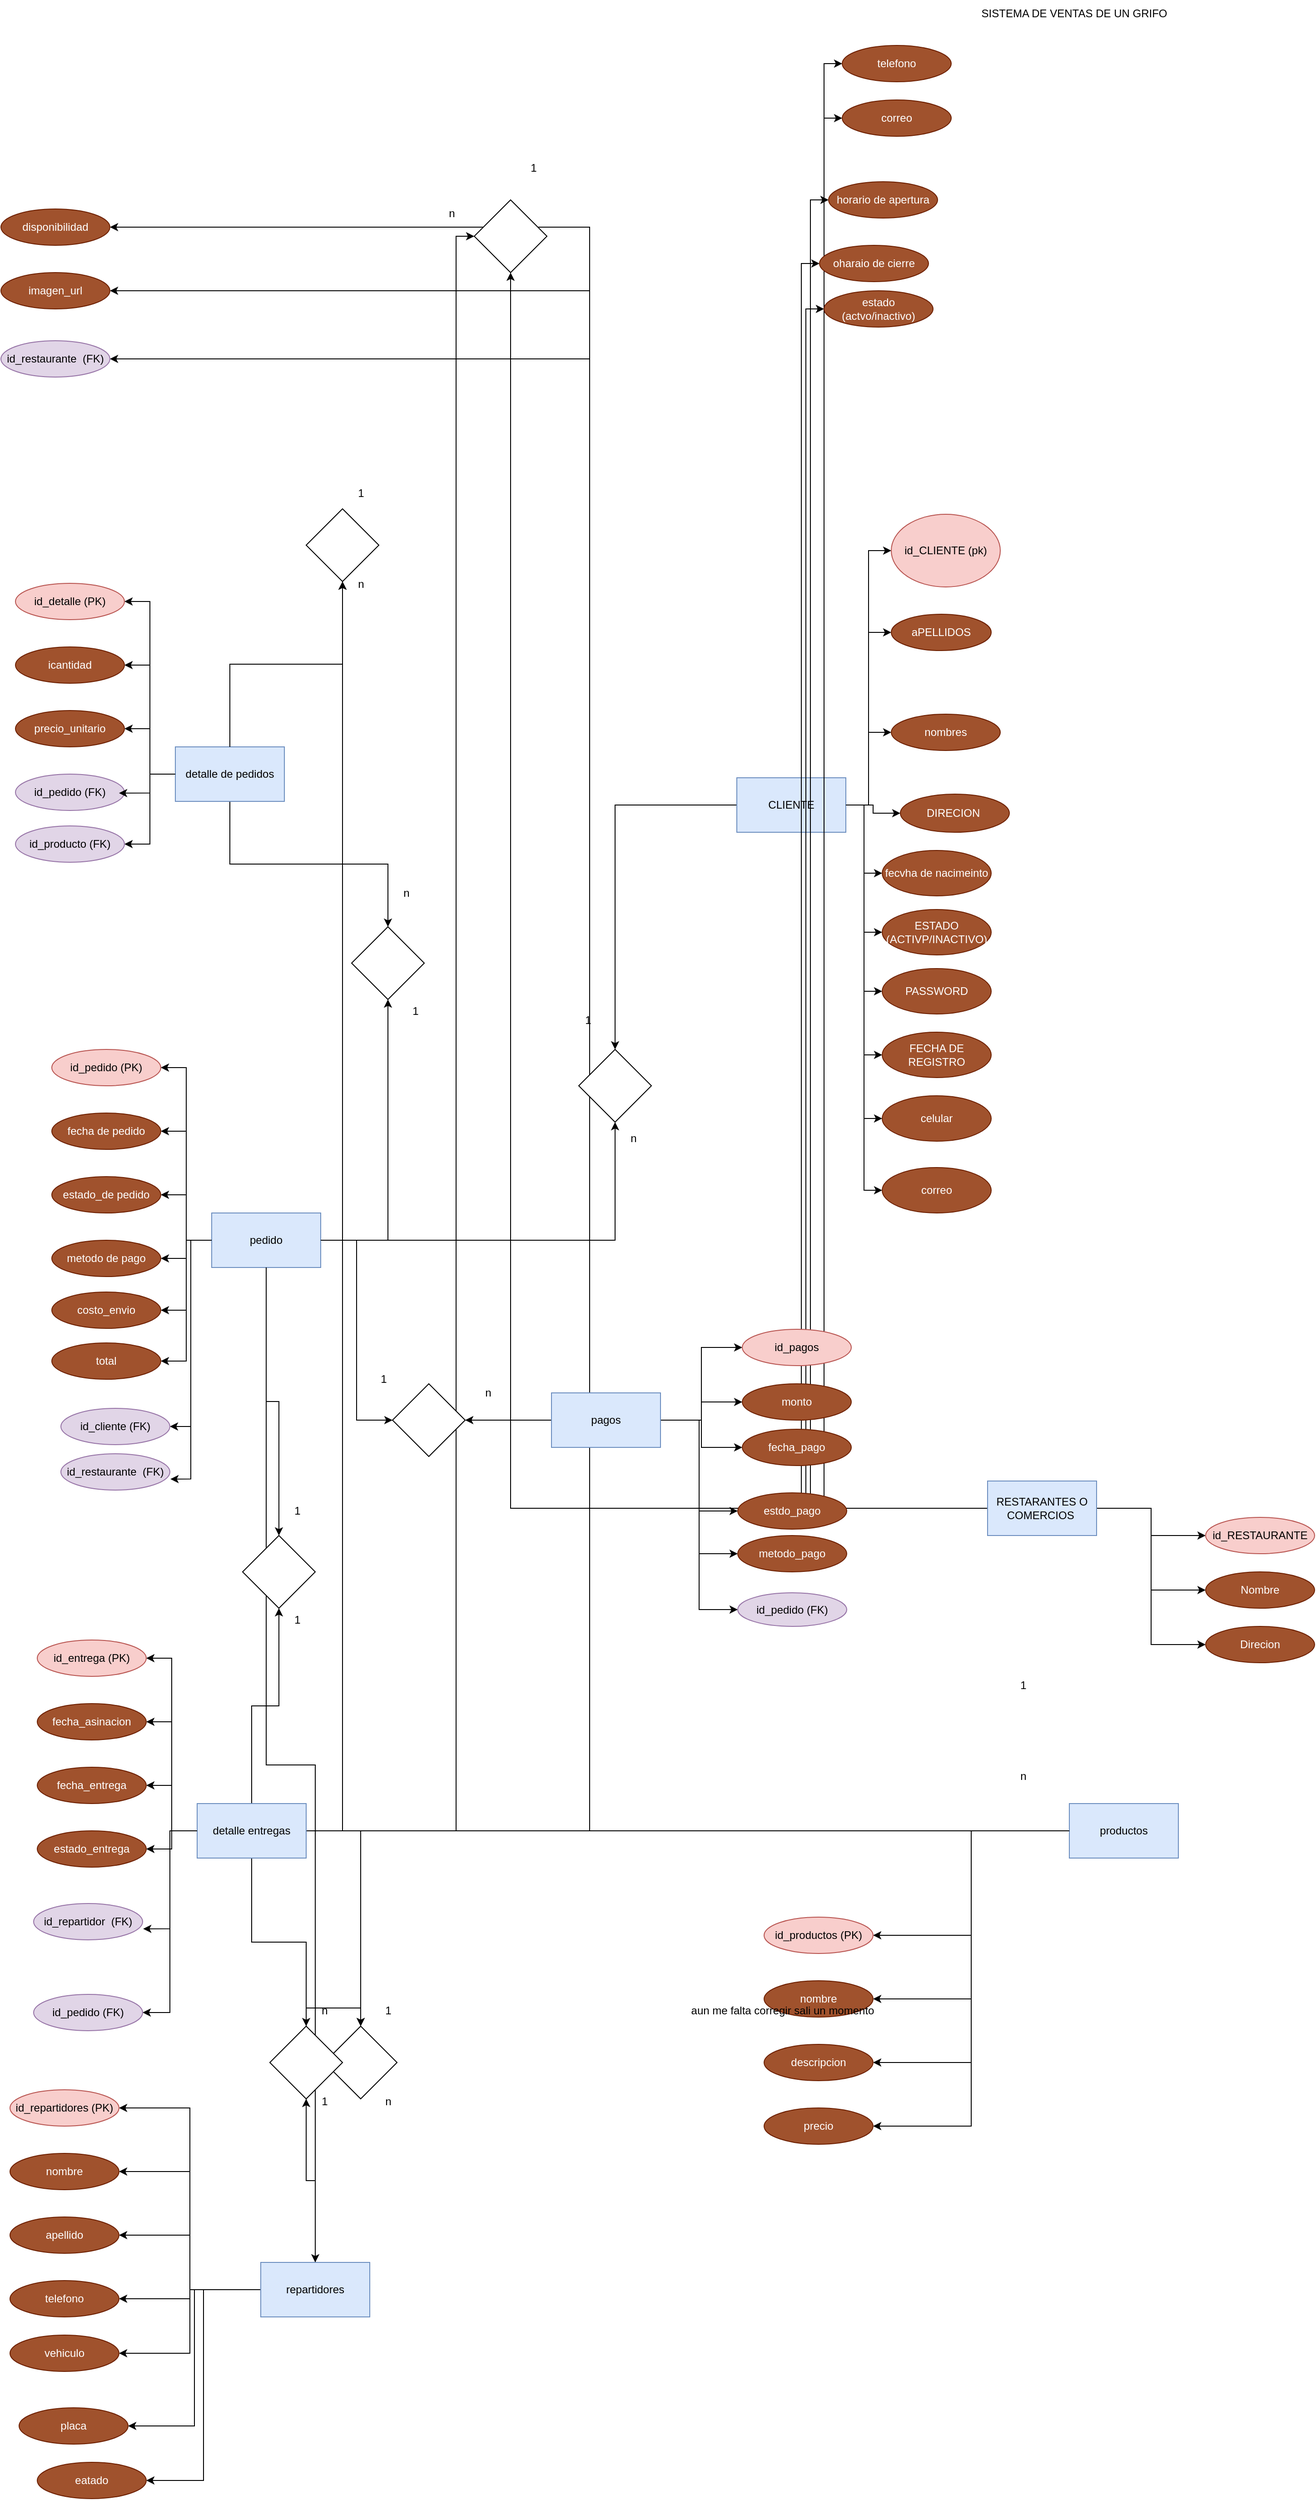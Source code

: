<mxfile version="24.7.13">
  <diagram name="Página-1" id="AhMKO3Rs-nyZL3TCxrPS">
    <mxGraphModel dx="3679" dy="2735" grid="1" gridSize="10" guides="1" tooltips="1" connect="1" arrows="1" fold="1" page="1" pageScale="1" pageWidth="827" pageHeight="1169" math="0" shadow="0">
      <root>
        <mxCell id="0" />
        <mxCell id="1" parent="0" />
        <mxCell id="E5guHQnxpf9Bkp1orqkg-1" style="edgeStyle=orthogonalEdgeStyle;rounded=0;orthogonalLoop=1;jettySize=auto;html=1;entryX=0;entryY=0.5;entryDx=0;entryDy=0;" parent="1" source="E5guHQnxpf9Bkp1orqkg-11" target="E5guHQnxpf9Bkp1orqkg-16" edge="1">
          <mxGeometry relative="1" as="geometry" />
        </mxCell>
        <mxCell id="E5guHQnxpf9Bkp1orqkg-2" style="edgeStyle=orthogonalEdgeStyle;rounded=0;orthogonalLoop=1;jettySize=auto;html=1;entryX=0;entryY=0.5;entryDx=0;entryDy=0;" parent="1" source="E5guHQnxpf9Bkp1orqkg-11" target="E5guHQnxpf9Bkp1orqkg-17" edge="1">
          <mxGeometry relative="1" as="geometry" />
        </mxCell>
        <mxCell id="E5guHQnxpf9Bkp1orqkg-3" style="edgeStyle=orthogonalEdgeStyle;rounded=0;orthogonalLoop=1;jettySize=auto;html=1;entryX=0;entryY=0.5;entryDx=0;entryDy=0;" parent="1" source="E5guHQnxpf9Bkp1orqkg-11" target="E5guHQnxpf9Bkp1orqkg-15" edge="1">
          <mxGeometry relative="1" as="geometry" />
        </mxCell>
        <mxCell id="E5guHQnxpf9Bkp1orqkg-4" style="edgeStyle=orthogonalEdgeStyle;rounded=0;orthogonalLoop=1;jettySize=auto;html=1;entryX=0;entryY=0.5;entryDx=0;entryDy=0;" parent="1" source="E5guHQnxpf9Bkp1orqkg-11" target="E5guHQnxpf9Bkp1orqkg-13" edge="1">
          <mxGeometry relative="1" as="geometry" />
        </mxCell>
        <mxCell id="E5guHQnxpf9Bkp1orqkg-5" style="edgeStyle=orthogonalEdgeStyle;rounded=0;orthogonalLoop=1;jettySize=auto;html=1;entryX=0;entryY=0.5;entryDx=0;entryDy=0;" parent="1" source="E5guHQnxpf9Bkp1orqkg-11" target="E5guHQnxpf9Bkp1orqkg-18" edge="1">
          <mxGeometry relative="1" as="geometry" />
        </mxCell>
        <mxCell id="E5guHQnxpf9Bkp1orqkg-6" style="edgeStyle=orthogonalEdgeStyle;rounded=0;orthogonalLoop=1;jettySize=auto;html=1;entryX=0;entryY=0.5;entryDx=0;entryDy=0;" parent="1" source="E5guHQnxpf9Bkp1orqkg-11" target="E5guHQnxpf9Bkp1orqkg-20" edge="1">
          <mxGeometry relative="1" as="geometry" />
        </mxCell>
        <mxCell id="E5guHQnxpf9Bkp1orqkg-7" style="edgeStyle=orthogonalEdgeStyle;rounded=0;orthogonalLoop=1;jettySize=auto;html=1;entryX=0;entryY=0.5;entryDx=0;entryDy=0;" parent="1" source="E5guHQnxpf9Bkp1orqkg-11" target="E5guHQnxpf9Bkp1orqkg-19" edge="1">
          <mxGeometry relative="1" as="geometry" />
        </mxCell>
        <mxCell id="E5guHQnxpf9Bkp1orqkg-8" style="edgeStyle=orthogonalEdgeStyle;rounded=0;orthogonalLoop=1;jettySize=auto;html=1;entryX=0;entryY=0.5;entryDx=0;entryDy=0;" parent="1" source="E5guHQnxpf9Bkp1orqkg-11" target="E5guHQnxpf9Bkp1orqkg-21" edge="1">
          <mxGeometry relative="1" as="geometry" />
        </mxCell>
        <mxCell id="E5guHQnxpf9Bkp1orqkg-9" style="edgeStyle=orthogonalEdgeStyle;rounded=0;orthogonalLoop=1;jettySize=auto;html=1;entryX=0;entryY=0.5;entryDx=0;entryDy=0;" parent="1" source="E5guHQnxpf9Bkp1orqkg-11" target="E5guHQnxpf9Bkp1orqkg-12" edge="1">
          <mxGeometry relative="1" as="geometry" />
        </mxCell>
        <mxCell id="LzaTwzIRmnWLG_7O5klw-88" style="edgeStyle=orthogonalEdgeStyle;rounded=0;orthogonalLoop=1;jettySize=auto;html=1;" edge="1" parent="1" source="E5guHQnxpf9Bkp1orqkg-11" target="LzaTwzIRmnWLG_7O5klw-89">
          <mxGeometry relative="1" as="geometry">
            <mxPoint x="-210" y="650" as="targetPoint" />
          </mxGeometry>
        </mxCell>
        <mxCell id="E5guHQnxpf9Bkp1orqkg-11" value="&lt;div&gt;CLIENTE&lt;/div&gt;" style="rounded=0;whiteSpace=wrap;html=1;fillColor=#dae8fc;strokeColor=#6c8ebf;" parent="1" vertex="1">
          <mxGeometry x="114" y="366" width="120" height="60" as="geometry" />
        </mxCell>
        <mxCell id="E5guHQnxpf9Bkp1orqkg-12" value="id_CLIENTE (pk)" style="ellipse;whiteSpace=wrap;html=1;fillColor=#f8cecc;strokeColor=#b85450;" parent="1" vertex="1">
          <mxGeometry x="284" y="76" width="120" height="80" as="geometry" />
        </mxCell>
        <mxCell id="E5guHQnxpf9Bkp1orqkg-13" value="fecvha de nacimeinto" style="ellipse;whiteSpace=wrap;html=1;fillColor=#a0522d;strokeColor=#6D1F00;fontColor=#ffffff;" parent="1" vertex="1">
          <mxGeometry x="274" y="446" width="120" height="50" as="geometry" />
        </mxCell>
        <mxCell id="E5guHQnxpf9Bkp1orqkg-14" value="celular" style="ellipse;whiteSpace=wrap;html=1;fillColor=#a0522d;strokeColor=#6D1F00;fontColor=#ffffff;" parent="1" vertex="1">
          <mxGeometry x="274" y="716" width="120" height="50" as="geometry" />
        </mxCell>
        <mxCell id="E5guHQnxpf9Bkp1orqkg-15" value="DIRECION&amp;nbsp;" style="ellipse;whiteSpace=wrap;html=1;fillColor=#a0522d;strokeColor=#6D1F00;fontColor=#ffffff;" parent="1" vertex="1">
          <mxGeometry x="294" y="384" width="120" height="42" as="geometry" />
        </mxCell>
        <mxCell id="E5guHQnxpf9Bkp1orqkg-16" value="aPELLIDOS" style="ellipse;whiteSpace=wrap;html=1;fillColor=#a0522d;strokeColor=#6D1F00;fontColor=#ffffff;" parent="1" vertex="1">
          <mxGeometry x="284" y="186" width="110" height="40" as="geometry" />
        </mxCell>
        <mxCell id="E5guHQnxpf9Bkp1orqkg-17" value="nombres" style="ellipse;whiteSpace=wrap;html=1;fillColor=#a0522d;strokeColor=#6D1F00;fontColor=#ffffff;" parent="1" vertex="1">
          <mxGeometry x="284" y="296" width="120" height="40" as="geometry" />
        </mxCell>
        <mxCell id="E5guHQnxpf9Bkp1orqkg-18" value="ESTADO (ACTIVP/INACTIVO)" style="ellipse;whiteSpace=wrap;html=1;fillColor=#a0522d;strokeColor=#6D1F00;fontColor=#ffffff;" parent="1" vertex="1">
          <mxGeometry x="274" y="511" width="120" height="50" as="geometry" />
        </mxCell>
        <mxCell id="E5guHQnxpf9Bkp1orqkg-19" value="FECHA DE REGISTRO" style="ellipse;whiteSpace=wrap;html=1;fillColor=#a0522d;strokeColor=#6D1F00;fontColor=#ffffff;" parent="1" vertex="1">
          <mxGeometry x="274" y="646" width="120" height="50" as="geometry" />
        </mxCell>
        <mxCell id="E5guHQnxpf9Bkp1orqkg-20" value="PASSWORD" style="ellipse;whiteSpace=wrap;html=1;fillColor=#a0522d;strokeColor=#6D1F00;fontColor=#ffffff;" parent="1" vertex="1">
          <mxGeometry x="274" y="576" width="120" height="50" as="geometry" />
        </mxCell>
        <mxCell id="E5guHQnxpf9Bkp1orqkg-21" value="correo" style="ellipse;whiteSpace=wrap;html=1;fillColor=#a0522d;strokeColor=#6D1F00;fontColor=#ffffff;" parent="1" vertex="1">
          <mxGeometry x="274" y="795" width="120" height="50" as="geometry" />
        </mxCell>
        <mxCell id="E5guHQnxpf9Bkp1orqkg-22" style="edgeStyle=orthogonalEdgeStyle;rounded=0;orthogonalLoop=1;jettySize=auto;html=1;entryX=0;entryY=0.5;entryDx=0;entryDy=0;" parent="1" source="E5guHQnxpf9Bkp1orqkg-11" target="E5guHQnxpf9Bkp1orqkg-14" edge="1">
          <mxGeometry relative="1" as="geometry" />
        </mxCell>
        <mxCell id="E5guHQnxpf9Bkp1orqkg-25" value="SISTEMA DE VENTAS DE UN GRIFO" style="text;html=1;align=center;verticalAlign=middle;resizable=0;points=[];autosize=1;strokeColor=none;fillColor=none;" parent="1" vertex="1">
          <mxGeometry x="370" y="-490" width="230" height="30" as="geometry" />
        </mxCell>
        <mxCell id="E5guHQnxpf9Bkp1orqkg-32" style="edgeStyle=orthogonalEdgeStyle;rounded=0;orthogonalLoop=1;jettySize=auto;html=1;entryX=0;entryY=0.5;entryDx=0;entryDy=0;" parent="1" source="E5guHQnxpf9Bkp1orqkg-26" target="E5guHQnxpf9Bkp1orqkg-28" edge="1">
          <mxGeometry relative="1" as="geometry" />
        </mxCell>
        <mxCell id="E5guHQnxpf9Bkp1orqkg-33" style="edgeStyle=orthogonalEdgeStyle;rounded=0;orthogonalLoop=1;jettySize=auto;html=1;entryX=0;entryY=0.5;entryDx=0;entryDy=0;" parent="1" source="E5guHQnxpf9Bkp1orqkg-26" target="E5guHQnxpf9Bkp1orqkg-29" edge="1">
          <mxGeometry relative="1" as="geometry" />
        </mxCell>
        <mxCell id="E5guHQnxpf9Bkp1orqkg-34" style="edgeStyle=orthogonalEdgeStyle;rounded=0;orthogonalLoop=1;jettySize=auto;html=1;entryX=0;entryY=0.5;entryDx=0;entryDy=0;" parent="1" source="E5guHQnxpf9Bkp1orqkg-26" target="E5guHQnxpf9Bkp1orqkg-27" edge="1">
          <mxGeometry relative="1" as="geometry" />
        </mxCell>
        <mxCell id="LzaTwzIRmnWLG_7O5klw-7" style="edgeStyle=orthogonalEdgeStyle;rounded=0;orthogonalLoop=1;jettySize=auto;html=1;entryX=0;entryY=0.5;entryDx=0;entryDy=0;" edge="1" parent="1" source="E5guHQnxpf9Bkp1orqkg-26" target="LzaTwzIRmnWLG_7O5klw-4">
          <mxGeometry relative="1" as="geometry" />
        </mxCell>
        <mxCell id="LzaTwzIRmnWLG_7O5klw-8" style="edgeStyle=orthogonalEdgeStyle;rounded=0;orthogonalLoop=1;jettySize=auto;html=1;entryX=0;entryY=0.5;entryDx=0;entryDy=0;" edge="1" parent="1" source="E5guHQnxpf9Bkp1orqkg-26" target="LzaTwzIRmnWLG_7O5klw-5">
          <mxGeometry relative="1" as="geometry" />
        </mxCell>
        <mxCell id="LzaTwzIRmnWLG_7O5klw-9" style="edgeStyle=orthogonalEdgeStyle;rounded=0;orthogonalLoop=1;jettySize=auto;html=1;entryX=0;entryY=0.5;entryDx=0;entryDy=0;" edge="1" parent="1" source="E5guHQnxpf9Bkp1orqkg-26" target="LzaTwzIRmnWLG_7O5klw-3">
          <mxGeometry relative="1" as="geometry" />
        </mxCell>
        <mxCell id="LzaTwzIRmnWLG_7O5klw-10" style="edgeStyle=orthogonalEdgeStyle;rounded=0;orthogonalLoop=1;jettySize=auto;html=1;entryX=0;entryY=0.5;entryDx=0;entryDy=0;" edge="1" parent="1" source="E5guHQnxpf9Bkp1orqkg-26" target="LzaTwzIRmnWLG_7O5klw-2">
          <mxGeometry relative="1" as="geometry" />
        </mxCell>
        <mxCell id="LzaTwzIRmnWLG_7O5klw-11" style="edgeStyle=orthogonalEdgeStyle;rounded=0;orthogonalLoop=1;jettySize=auto;html=1;entryX=0;entryY=0.5;entryDx=0;entryDy=0;" edge="1" parent="1" source="E5guHQnxpf9Bkp1orqkg-26" target="LzaTwzIRmnWLG_7O5klw-1">
          <mxGeometry relative="1" as="geometry" />
        </mxCell>
        <mxCell id="LzaTwzIRmnWLG_7O5klw-93" style="edgeStyle=orthogonalEdgeStyle;rounded=0;orthogonalLoop=1;jettySize=auto;html=1;" edge="1" parent="1" source="E5guHQnxpf9Bkp1orqkg-26" target="LzaTwzIRmnWLG_7O5klw-94">
          <mxGeometry relative="1" as="geometry">
            <mxPoint x="-910" y="-770" as="targetPoint" />
          </mxGeometry>
        </mxCell>
        <mxCell id="E5guHQnxpf9Bkp1orqkg-26" value="RESTARANTES O COMERCIOS&amp;nbsp;" style="rounded=0;whiteSpace=wrap;html=1;fillColor=#dae8fc;strokeColor=#6c8ebf;" parent="1" vertex="1">
          <mxGeometry x="390" y="1140" width="120" height="60" as="geometry" />
        </mxCell>
        <mxCell id="E5guHQnxpf9Bkp1orqkg-27" value="Direcion" style="ellipse;whiteSpace=wrap;html=1;fillColor=#a0522d;strokeColor=#6D1F00;fontColor=#ffffff;" parent="1" vertex="1">
          <mxGeometry x="630" y="1300" width="120" height="40" as="geometry" />
        </mxCell>
        <mxCell id="E5guHQnxpf9Bkp1orqkg-28" value="id_RESTAURANTE" style="ellipse;whiteSpace=wrap;html=1;fillColor=#f8cecc;strokeColor=#b85450;" parent="1" vertex="1">
          <mxGeometry x="630" y="1180" width="120" height="40" as="geometry" />
        </mxCell>
        <mxCell id="E5guHQnxpf9Bkp1orqkg-29" value="Nombre" style="ellipse;whiteSpace=wrap;html=1;fillColor=#a0522d;strokeColor=#6D1F00;fontColor=#ffffff;" parent="1" vertex="1">
          <mxGeometry x="630" y="1240" width="120" height="40" as="geometry" />
        </mxCell>
        <mxCell id="E5guHQnxpf9Bkp1orqkg-41" style="edgeStyle=orthogonalEdgeStyle;rounded=0;orthogonalLoop=1;jettySize=auto;html=1;entryX=1;entryY=0.5;entryDx=0;entryDy=0;" parent="1" source="E5guHQnxpf9Bkp1orqkg-35" target="E5guHQnxpf9Bkp1orqkg-37" edge="1">
          <mxGeometry relative="1" as="geometry" />
        </mxCell>
        <mxCell id="E5guHQnxpf9Bkp1orqkg-42" style="edgeStyle=orthogonalEdgeStyle;rounded=0;orthogonalLoop=1;jettySize=auto;html=1;entryX=1;entryY=0.5;entryDx=0;entryDy=0;" parent="1" source="E5guHQnxpf9Bkp1orqkg-35" target="E5guHQnxpf9Bkp1orqkg-40" edge="1">
          <mxGeometry relative="1" as="geometry" />
        </mxCell>
        <mxCell id="E5guHQnxpf9Bkp1orqkg-43" style="edgeStyle=orthogonalEdgeStyle;rounded=0;orthogonalLoop=1;jettySize=auto;html=1;entryX=1;entryY=0.5;entryDx=0;entryDy=0;" parent="1" source="E5guHQnxpf9Bkp1orqkg-35" target="E5guHQnxpf9Bkp1orqkg-39" edge="1">
          <mxGeometry relative="1" as="geometry" />
        </mxCell>
        <mxCell id="E5guHQnxpf9Bkp1orqkg-44" style="edgeStyle=orthogonalEdgeStyle;rounded=0;orthogonalLoop=1;jettySize=auto;html=1;entryX=1;entryY=0.5;entryDx=0;entryDy=0;" parent="1" source="E5guHQnxpf9Bkp1orqkg-35" target="E5guHQnxpf9Bkp1orqkg-38" edge="1">
          <mxGeometry relative="1" as="geometry" />
        </mxCell>
        <mxCell id="LzaTwzIRmnWLG_7O5klw-16" style="edgeStyle=orthogonalEdgeStyle;rounded=0;orthogonalLoop=1;jettySize=auto;html=1;entryX=1;entryY=0.5;entryDx=0;entryDy=0;" edge="1" parent="1" source="E5guHQnxpf9Bkp1orqkg-35" target="LzaTwzIRmnWLG_7O5klw-13">
          <mxGeometry relative="1" as="geometry" />
        </mxCell>
        <mxCell id="LzaTwzIRmnWLG_7O5klw-17" style="edgeStyle=orthogonalEdgeStyle;rounded=0;orthogonalLoop=1;jettySize=auto;html=1;entryX=1;entryY=0.5;entryDx=0;entryDy=0;" edge="1" parent="1" source="E5guHQnxpf9Bkp1orqkg-35" target="LzaTwzIRmnWLG_7O5klw-14">
          <mxGeometry relative="1" as="geometry" />
        </mxCell>
        <mxCell id="LzaTwzIRmnWLG_7O5klw-18" style="edgeStyle=orthogonalEdgeStyle;rounded=0;orthogonalLoop=1;jettySize=auto;html=1;entryX=1;entryY=0.5;entryDx=0;entryDy=0;" edge="1" parent="1" source="E5guHQnxpf9Bkp1orqkg-35" target="LzaTwzIRmnWLG_7O5klw-12">
          <mxGeometry relative="1" as="geometry" />
        </mxCell>
        <mxCell id="LzaTwzIRmnWLG_7O5klw-95" style="edgeStyle=orthogonalEdgeStyle;rounded=0;orthogonalLoop=1;jettySize=auto;html=1;entryX=0;entryY=0.5;entryDx=0;entryDy=0;" edge="1" parent="1" source="E5guHQnxpf9Bkp1orqkg-35" target="LzaTwzIRmnWLG_7O5klw-94">
          <mxGeometry relative="1" as="geometry" />
        </mxCell>
        <mxCell id="E5guHQnxpf9Bkp1orqkg-35" value="productos" style="rounded=0;whiteSpace=wrap;html=1;fillColor=#dae8fc;strokeColor=#6c8ebf;" parent="1" vertex="1">
          <mxGeometry x="480" y="1495" width="120" height="60" as="geometry" />
        </mxCell>
        <mxCell id="E5guHQnxpf9Bkp1orqkg-37" value="id_productos (PK)" style="ellipse;whiteSpace=wrap;html=1;fillColor=#f8cecc;strokeColor=#b85450;" parent="1" vertex="1">
          <mxGeometry x="144" y="1620" width="120" height="40" as="geometry" />
        </mxCell>
        <mxCell id="E5guHQnxpf9Bkp1orqkg-38" value="precio" style="ellipse;whiteSpace=wrap;html=1;fillColor=#a0522d;strokeColor=#6D1F00;fontColor=#ffffff;" parent="1" vertex="1">
          <mxGeometry x="144" y="1830" width="120" height="40" as="geometry" />
        </mxCell>
        <mxCell id="E5guHQnxpf9Bkp1orqkg-39" value="descripcion" style="ellipse;whiteSpace=wrap;html=1;fillColor=#a0522d;strokeColor=#6D1F00;fontColor=#ffffff;" parent="1" vertex="1">
          <mxGeometry x="144" y="1760" width="120" height="40" as="geometry" />
        </mxCell>
        <mxCell id="E5guHQnxpf9Bkp1orqkg-40" value="nombre" style="ellipse;whiteSpace=wrap;html=1;fillColor=#a0522d;strokeColor=#6D1F00;fontColor=#ffffff;" parent="1" vertex="1">
          <mxGeometry x="144" y="1690" width="120" height="40" as="geometry" />
        </mxCell>
        <mxCell id="E5guHQnxpf9Bkp1orqkg-46" style="edgeStyle=orthogonalEdgeStyle;rounded=0;orthogonalLoop=1;jettySize=auto;html=1;entryX=1;entryY=0.5;entryDx=0;entryDy=0;" parent="1" source="E5guHQnxpf9Bkp1orqkg-50" target="E5guHQnxpf9Bkp1orqkg-51" edge="1">
          <mxGeometry relative="1" as="geometry" />
        </mxCell>
        <mxCell id="E5guHQnxpf9Bkp1orqkg-47" style="edgeStyle=orthogonalEdgeStyle;rounded=0;orthogonalLoop=1;jettySize=auto;html=1;entryX=1;entryY=0.5;entryDx=0;entryDy=0;" parent="1" source="E5guHQnxpf9Bkp1orqkg-50" target="E5guHQnxpf9Bkp1orqkg-54" edge="1">
          <mxGeometry relative="1" as="geometry" />
        </mxCell>
        <mxCell id="E5guHQnxpf9Bkp1orqkg-48" style="edgeStyle=orthogonalEdgeStyle;rounded=0;orthogonalLoop=1;jettySize=auto;html=1;entryX=1;entryY=0.5;entryDx=0;entryDy=0;" parent="1" source="E5guHQnxpf9Bkp1orqkg-50" target="E5guHQnxpf9Bkp1orqkg-53" edge="1">
          <mxGeometry relative="1" as="geometry" />
        </mxCell>
        <mxCell id="E5guHQnxpf9Bkp1orqkg-56" style="edgeStyle=orthogonalEdgeStyle;rounded=0;orthogonalLoop=1;jettySize=auto;html=1;entryX=1;entryY=0.5;entryDx=0;entryDy=0;" parent="1" source="E5guHQnxpf9Bkp1orqkg-50" target="E5guHQnxpf9Bkp1orqkg-55" edge="1">
          <mxGeometry relative="1" as="geometry" />
        </mxCell>
        <mxCell id="LzaTwzIRmnWLG_7O5klw-100" style="edgeStyle=orthogonalEdgeStyle;rounded=0;orthogonalLoop=1;jettySize=auto;html=1;entryX=0.5;entryY=0;entryDx=0;entryDy=0;exitX=0.5;exitY=1;exitDx=0;exitDy=0;" edge="1" parent="1" source="E5guHQnxpf9Bkp1orqkg-50" target="LzaTwzIRmnWLG_7O5klw-99">
          <mxGeometry relative="1" as="geometry" />
        </mxCell>
        <mxCell id="E5guHQnxpf9Bkp1orqkg-50" value="detalle de pedidos" style="rounded=0;whiteSpace=wrap;html=1;fillColor=#dae8fc;strokeColor=#6c8ebf;" parent="1" vertex="1">
          <mxGeometry x="-504" y="332" width="120" height="60" as="geometry" />
        </mxCell>
        <mxCell id="E5guHQnxpf9Bkp1orqkg-51" value="id_detalle (PK)" style="ellipse;whiteSpace=wrap;html=1;fillColor=#f8cecc;strokeColor=#b85450;" parent="1" vertex="1">
          <mxGeometry x="-680" y="152" width="120" height="40" as="geometry" />
        </mxCell>
        <mxCell id="E5guHQnxpf9Bkp1orqkg-53" value="precio_unitario" style="ellipse;whiteSpace=wrap;html=1;fillColor=#a0522d;strokeColor=#6D1F00;fontColor=#ffffff;" parent="1" vertex="1">
          <mxGeometry x="-680" y="292" width="120" height="40" as="geometry" />
        </mxCell>
        <mxCell id="E5guHQnxpf9Bkp1orqkg-54" value="icantidad" style="ellipse;whiteSpace=wrap;html=1;fillColor=#a0522d;strokeColor=#6D1F00;fontColor=#ffffff;" parent="1" vertex="1">
          <mxGeometry x="-680" y="222" width="120" height="40" as="geometry" />
        </mxCell>
        <mxCell id="E5guHQnxpf9Bkp1orqkg-55" value="id_producto (FK)" style="ellipse;whiteSpace=wrap;html=1;fillColor=#e1d5e7;strokeColor=#9673a6;" parent="1" vertex="1">
          <mxGeometry x="-680" y="419" width="120" height="40" as="geometry" />
        </mxCell>
        <mxCell id="E5guHQnxpf9Bkp1orqkg-57" style="edgeStyle=orthogonalEdgeStyle;rounded=0;orthogonalLoop=1;jettySize=auto;html=1;entryX=1;entryY=0.5;entryDx=0;entryDy=0;" parent="1" source="E5guHQnxpf9Bkp1orqkg-62" target="E5guHQnxpf9Bkp1orqkg-63" edge="1">
          <mxGeometry relative="1" as="geometry" />
        </mxCell>
        <mxCell id="E5guHQnxpf9Bkp1orqkg-58" style="edgeStyle=orthogonalEdgeStyle;rounded=0;orthogonalLoop=1;jettySize=auto;html=1;entryX=1;entryY=0.5;entryDx=0;entryDy=0;" parent="1" source="E5guHQnxpf9Bkp1orqkg-62" target="E5guHQnxpf9Bkp1orqkg-66" edge="1">
          <mxGeometry relative="1" as="geometry" />
        </mxCell>
        <mxCell id="E5guHQnxpf9Bkp1orqkg-59" style="edgeStyle=orthogonalEdgeStyle;rounded=0;orthogonalLoop=1;jettySize=auto;html=1;entryX=1;entryY=0.5;entryDx=0;entryDy=0;" parent="1" source="E5guHQnxpf9Bkp1orqkg-62" target="E5guHQnxpf9Bkp1orqkg-65" edge="1">
          <mxGeometry relative="1" as="geometry" />
        </mxCell>
        <mxCell id="E5guHQnxpf9Bkp1orqkg-60" style="edgeStyle=orthogonalEdgeStyle;rounded=0;orthogonalLoop=1;jettySize=auto;html=1;entryX=1;entryY=0.5;entryDx=0;entryDy=0;" parent="1" source="E5guHQnxpf9Bkp1orqkg-62" target="E5guHQnxpf9Bkp1orqkg-64" edge="1">
          <mxGeometry relative="1" as="geometry" />
        </mxCell>
        <mxCell id="E5guHQnxpf9Bkp1orqkg-61" style="edgeStyle=orthogonalEdgeStyle;rounded=0;orthogonalLoop=1;jettySize=auto;html=1;entryX=1;entryY=0.5;entryDx=0;entryDy=0;" parent="1" source="E5guHQnxpf9Bkp1orqkg-62" target="E5guHQnxpf9Bkp1orqkg-67" edge="1">
          <mxGeometry relative="1" as="geometry" />
        </mxCell>
        <mxCell id="LzaTwzIRmnWLG_7O5klw-23" style="edgeStyle=orthogonalEdgeStyle;rounded=0;orthogonalLoop=1;jettySize=auto;html=1;entryX=1;entryY=0.5;entryDx=0;entryDy=0;" edge="1" parent="1" source="E5guHQnxpf9Bkp1orqkg-62" target="LzaTwzIRmnWLG_7O5klw-20">
          <mxGeometry relative="1" as="geometry" />
        </mxCell>
        <mxCell id="LzaTwzIRmnWLG_7O5klw-24" style="edgeStyle=orthogonalEdgeStyle;rounded=0;orthogonalLoop=1;jettySize=auto;html=1;entryX=1;entryY=0.5;entryDx=0;entryDy=0;" edge="1" parent="1" source="E5guHQnxpf9Bkp1orqkg-62" target="LzaTwzIRmnWLG_7O5klw-19">
          <mxGeometry relative="1" as="geometry" />
        </mxCell>
        <mxCell id="LzaTwzIRmnWLG_7O5klw-98" style="edgeStyle=orthogonalEdgeStyle;rounded=0;orthogonalLoop=1;jettySize=auto;html=1;" edge="1" parent="1" source="E5guHQnxpf9Bkp1orqkg-62" target="LzaTwzIRmnWLG_7O5klw-99">
          <mxGeometry relative="1" as="geometry">
            <mxPoint x="-270" y="570" as="targetPoint" />
          </mxGeometry>
        </mxCell>
        <mxCell id="LzaTwzIRmnWLG_7O5klw-108" style="edgeStyle=orthogonalEdgeStyle;rounded=0;orthogonalLoop=1;jettySize=auto;html=1;entryX=0;entryY=0.5;entryDx=0;entryDy=0;" edge="1" parent="1" source="E5guHQnxpf9Bkp1orqkg-62" target="LzaTwzIRmnWLG_7O5klw-109">
          <mxGeometry relative="1" as="geometry">
            <mxPoint x="-340" y="1060" as="targetPoint" />
          </mxGeometry>
        </mxCell>
        <mxCell id="LzaTwzIRmnWLG_7O5klw-105" style="edgeStyle=orthogonalEdgeStyle;rounded=0;orthogonalLoop=1;jettySize=auto;html=1;entryX=0.5;entryY=0;entryDx=0;entryDy=0;" edge="1" parent="1" source="E5guHQnxpf9Bkp1orqkg-62" target="LzaTwzIRmnWLG_7O5klw-36">
          <mxGeometry relative="1" as="geometry">
            <mxPoint x="-270" y="1410.0" as="targetPoint" />
          </mxGeometry>
        </mxCell>
        <mxCell id="E5guHQnxpf9Bkp1orqkg-62" value="pedido" style="rounded=0;whiteSpace=wrap;html=1;fillColor=#dae8fc;strokeColor=#6c8ebf;" parent="1" vertex="1">
          <mxGeometry x="-464" y="845" width="120" height="60" as="geometry" />
        </mxCell>
        <mxCell id="E5guHQnxpf9Bkp1orqkg-63" value="id_pedido (PK)" style="ellipse;whiteSpace=wrap;html=1;fillColor=#f8cecc;strokeColor=#b85450;" parent="1" vertex="1">
          <mxGeometry x="-640" y="665" width="120" height="40" as="geometry" />
        </mxCell>
        <mxCell id="E5guHQnxpf9Bkp1orqkg-64" value="metodo de pago" style="ellipse;whiteSpace=wrap;html=1;fillColor=#a0522d;strokeColor=#6D1F00;fontColor=#ffffff;" parent="1" vertex="1">
          <mxGeometry x="-640" y="875" width="120" height="40" as="geometry" />
        </mxCell>
        <mxCell id="E5guHQnxpf9Bkp1orqkg-65" value="estado_de pedido" style="ellipse;whiteSpace=wrap;html=1;fillColor=#a0522d;strokeColor=#6D1F00;fontColor=#ffffff;" parent="1" vertex="1">
          <mxGeometry x="-640" y="805" width="120" height="40" as="geometry" />
        </mxCell>
        <mxCell id="E5guHQnxpf9Bkp1orqkg-66" value="fecha de pedido" style="ellipse;whiteSpace=wrap;html=1;fillColor=#a0522d;strokeColor=#6D1F00;fontColor=#ffffff;" parent="1" vertex="1">
          <mxGeometry x="-640" y="735" width="120" height="40" as="geometry" />
        </mxCell>
        <mxCell id="E5guHQnxpf9Bkp1orqkg-67" value="costo_envio" style="ellipse;whiteSpace=wrap;html=1;fillColor=#a0522d;strokeColor=#6D1F00;fontColor=#ffffff;" parent="1" vertex="1">
          <mxGeometry x="-640" y="932" width="120" height="40" as="geometry" />
        </mxCell>
        <mxCell id="E5guHQnxpf9Bkp1orqkg-72" style="edgeStyle=orthogonalEdgeStyle;rounded=0;orthogonalLoop=1;jettySize=auto;html=1;entryX=0;entryY=0.5;entryDx=0;entryDy=0;" parent="1" source="E5guHQnxpf9Bkp1orqkg-68" target="E5guHQnxpf9Bkp1orqkg-70" edge="1">
          <mxGeometry relative="1" as="geometry" />
        </mxCell>
        <mxCell id="E5guHQnxpf9Bkp1orqkg-73" style="edgeStyle=orthogonalEdgeStyle;rounded=0;orthogonalLoop=1;jettySize=auto;html=1;entryX=0;entryY=0.5;entryDx=0;entryDy=0;" parent="1" source="E5guHQnxpf9Bkp1orqkg-68" target="E5guHQnxpf9Bkp1orqkg-69" edge="1">
          <mxGeometry relative="1" as="geometry" />
        </mxCell>
        <mxCell id="E5guHQnxpf9Bkp1orqkg-74" style="edgeStyle=orthogonalEdgeStyle;rounded=0;orthogonalLoop=1;jettySize=auto;html=1;entryX=0;entryY=0.5;entryDx=0;entryDy=0;" parent="1" source="E5guHQnxpf9Bkp1orqkg-68" target="E5guHQnxpf9Bkp1orqkg-71" edge="1">
          <mxGeometry relative="1" as="geometry" />
        </mxCell>
        <mxCell id="E5guHQnxpf9Bkp1orqkg-77" style="edgeStyle=orthogonalEdgeStyle;rounded=0;orthogonalLoop=1;jettySize=auto;html=1;entryX=0;entryY=0.5;entryDx=0;entryDy=0;" parent="1" source="E5guHQnxpf9Bkp1orqkg-68" target="E5guHQnxpf9Bkp1orqkg-76" edge="1">
          <mxGeometry relative="1" as="geometry" />
        </mxCell>
        <mxCell id="E5guHQnxpf9Bkp1orqkg-82" style="edgeStyle=orthogonalEdgeStyle;rounded=0;orthogonalLoop=1;jettySize=auto;html=1;entryX=0;entryY=0.5;entryDx=0;entryDy=0;" parent="1" source="E5guHQnxpf9Bkp1orqkg-68" target="E5guHQnxpf9Bkp1orqkg-80" edge="1">
          <mxGeometry relative="1" as="geometry" />
        </mxCell>
        <mxCell id="E5guHQnxpf9Bkp1orqkg-83" style="edgeStyle=orthogonalEdgeStyle;rounded=0;orthogonalLoop=1;jettySize=auto;html=1;entryX=0;entryY=0.5;entryDx=0;entryDy=0;" parent="1" source="E5guHQnxpf9Bkp1orqkg-68" target="E5guHQnxpf9Bkp1orqkg-81" edge="1">
          <mxGeometry relative="1" as="geometry" />
        </mxCell>
        <mxCell id="LzaTwzIRmnWLG_7O5klw-110" style="edgeStyle=orthogonalEdgeStyle;rounded=0;orthogonalLoop=1;jettySize=auto;html=1;entryX=1;entryY=0.5;entryDx=0;entryDy=0;" edge="1" parent="1" source="E5guHQnxpf9Bkp1orqkg-68" target="LzaTwzIRmnWLG_7O5klw-109">
          <mxGeometry relative="1" as="geometry" />
        </mxCell>
        <mxCell id="E5guHQnxpf9Bkp1orqkg-68" value="pagos" style="rounded=0;whiteSpace=wrap;html=1;fillColor=#dae8fc;strokeColor=#6c8ebf;" parent="1" vertex="1">
          <mxGeometry x="-90" y="1043" width="120" height="60" as="geometry" />
        </mxCell>
        <mxCell id="E5guHQnxpf9Bkp1orqkg-69" value="fecha_pago" style="ellipse;whiteSpace=wrap;html=1;fillColor=#a0522d;strokeColor=#6D1F00;fontColor=#ffffff;" parent="1" vertex="1">
          <mxGeometry x="120" y="1083" width="120" height="40" as="geometry" />
        </mxCell>
        <mxCell id="E5guHQnxpf9Bkp1orqkg-70" value="id_pagos" style="ellipse;whiteSpace=wrap;html=1;fillColor=#f8cecc;strokeColor=#b85450;" parent="1" vertex="1">
          <mxGeometry x="120" y="973" width="120" height="40" as="geometry" />
        </mxCell>
        <mxCell id="E5guHQnxpf9Bkp1orqkg-71" value="monto" style="ellipse;whiteSpace=wrap;html=1;fillColor=#a0522d;strokeColor=#6D1F00;fontColor=#ffffff;" parent="1" vertex="1">
          <mxGeometry x="120" y="1033" width="120" height="40" as="geometry" />
        </mxCell>
        <mxCell id="E5guHQnxpf9Bkp1orqkg-76" value="id_pedido (FK)" style="ellipse;whiteSpace=wrap;html=1;fillColor=#e1d5e7;strokeColor=#9673a6;" parent="1" vertex="1">
          <mxGeometry x="115" y="1263" width="120" height="37" as="geometry" />
        </mxCell>
        <mxCell id="E5guHQnxpf9Bkp1orqkg-80" value="estdo_pago" style="ellipse;whiteSpace=wrap;html=1;fillColor=#a0522d;strokeColor=#6D1F00;fontColor=#ffffff;" parent="1" vertex="1">
          <mxGeometry x="115" y="1153" width="120" height="40" as="geometry" />
        </mxCell>
        <mxCell id="E5guHQnxpf9Bkp1orqkg-81" value="metodo_pago" style="ellipse;whiteSpace=wrap;html=1;fillColor=#a0522d;strokeColor=#6D1F00;fontColor=#ffffff;" parent="1" vertex="1">
          <mxGeometry x="115" y="1200" width="120" height="40" as="geometry" />
        </mxCell>
        <mxCell id="LzaTwzIRmnWLG_7O5klw-1" value="estado (actvo/inactivo)" style="ellipse;whiteSpace=wrap;html=1;fillColor=#a0522d;strokeColor=#6D1F00;fontColor=#ffffff;" vertex="1" parent="1">
          <mxGeometry x="210" y="-170" width="120" height="40" as="geometry" />
        </mxCell>
        <mxCell id="LzaTwzIRmnWLG_7O5klw-2" value="oharaio de cierre" style="ellipse;whiteSpace=wrap;html=1;fillColor=#a0522d;strokeColor=#6D1F00;fontColor=#ffffff;" vertex="1" parent="1">
          <mxGeometry x="205" y="-220" width="120" height="40" as="geometry" />
        </mxCell>
        <mxCell id="LzaTwzIRmnWLG_7O5klw-3" value="horario de apertura" style="ellipse;whiteSpace=wrap;html=1;fillColor=#a0522d;strokeColor=#6D1F00;fontColor=#ffffff;" vertex="1" parent="1">
          <mxGeometry x="215" y="-290" width="120" height="40" as="geometry" />
        </mxCell>
        <mxCell id="LzaTwzIRmnWLG_7O5klw-4" value="telefono" style="ellipse;whiteSpace=wrap;html=1;fillColor=#a0522d;strokeColor=#6D1F00;fontColor=#ffffff;" vertex="1" parent="1">
          <mxGeometry x="230" y="-440" width="120" height="40" as="geometry" />
        </mxCell>
        <mxCell id="LzaTwzIRmnWLG_7O5klw-5" value="correo" style="ellipse;whiteSpace=wrap;html=1;fillColor=#a0522d;strokeColor=#6D1F00;fontColor=#ffffff;" vertex="1" parent="1">
          <mxGeometry x="230" y="-380" width="120" height="40" as="geometry" />
        </mxCell>
        <mxCell id="LzaTwzIRmnWLG_7O5klw-12" value="id_restaurante&amp;nbsp; (FK)" style="ellipse;whiteSpace=wrap;html=1;fillColor=#e1d5e7;strokeColor=#9673a6;" vertex="1" parent="1">
          <mxGeometry x="-696" y="-115" width="120" height="40" as="geometry" />
        </mxCell>
        <mxCell id="LzaTwzIRmnWLG_7O5klw-13" value="disponibilidad" style="ellipse;whiteSpace=wrap;html=1;fillColor=#a0522d;strokeColor=#6D1F00;fontColor=#ffffff;" vertex="1" parent="1">
          <mxGeometry x="-696" y="-260" width="120" height="40" as="geometry" />
        </mxCell>
        <mxCell id="LzaTwzIRmnWLG_7O5klw-14" value="imagen_url" style="ellipse;whiteSpace=wrap;html=1;fillColor=#a0522d;strokeColor=#6D1F00;fontColor=#ffffff;" vertex="1" parent="1">
          <mxGeometry x="-696" y="-190" width="120" height="40" as="geometry" />
        </mxCell>
        <mxCell id="LzaTwzIRmnWLG_7O5klw-19" value="total" style="ellipse;whiteSpace=wrap;html=1;fillColor=#a0522d;strokeColor=#6D1F00;fontColor=#ffffff;" vertex="1" parent="1">
          <mxGeometry x="-640" y="988" width="120" height="40" as="geometry" />
        </mxCell>
        <mxCell id="LzaTwzIRmnWLG_7O5klw-20" value="id_cliente (FK)" style="ellipse;whiteSpace=wrap;html=1;fillColor=#e1d5e7;strokeColor=#9673a6;" vertex="1" parent="1">
          <mxGeometry x="-630" y="1060" width="120" height="40" as="geometry" />
        </mxCell>
        <mxCell id="LzaTwzIRmnWLG_7O5klw-21" value="id_restaurante&amp;nbsp; (FK)" style="ellipse;whiteSpace=wrap;html=1;fillColor=#e1d5e7;strokeColor=#9673a6;" vertex="1" parent="1">
          <mxGeometry x="-630" y="1110" width="120" height="40" as="geometry" />
        </mxCell>
        <mxCell id="LzaTwzIRmnWLG_7O5klw-25" style="edgeStyle=orthogonalEdgeStyle;rounded=0;orthogonalLoop=1;jettySize=auto;html=1;entryX=1.005;entryY=0.696;entryDx=0;entryDy=0;entryPerimeter=0;" edge="1" parent="1" source="E5guHQnxpf9Bkp1orqkg-62" target="LzaTwzIRmnWLG_7O5klw-21">
          <mxGeometry relative="1" as="geometry" />
        </mxCell>
        <mxCell id="LzaTwzIRmnWLG_7O5klw-27" value="id_pedido (FK)" style="ellipse;whiteSpace=wrap;html=1;fillColor=#e1d5e7;strokeColor=#9673a6;" vertex="1" parent="1">
          <mxGeometry x="-680" y="362" width="120" height="40" as="geometry" />
        </mxCell>
        <mxCell id="LzaTwzIRmnWLG_7O5klw-28" style="edgeStyle=orthogonalEdgeStyle;rounded=0;orthogonalLoop=1;jettySize=auto;html=1;entryX=0.95;entryY=0.521;entryDx=0;entryDy=0;entryPerimeter=0;" edge="1" parent="1" source="E5guHQnxpf9Bkp1orqkg-50" target="LzaTwzIRmnWLG_7O5klw-27">
          <mxGeometry relative="1" as="geometry" />
        </mxCell>
        <mxCell id="LzaTwzIRmnWLG_7O5klw-29" style="edgeStyle=orthogonalEdgeStyle;rounded=0;orthogonalLoop=1;jettySize=auto;html=1;entryX=1;entryY=0.5;entryDx=0;entryDy=0;" edge="1" parent="1" source="LzaTwzIRmnWLG_7O5klw-36" target="LzaTwzIRmnWLG_7O5klw-37">
          <mxGeometry relative="1" as="geometry" />
        </mxCell>
        <mxCell id="LzaTwzIRmnWLG_7O5klw-30" style="edgeStyle=orthogonalEdgeStyle;rounded=0;orthogonalLoop=1;jettySize=auto;html=1;entryX=1;entryY=0.5;entryDx=0;entryDy=0;" edge="1" parent="1" source="LzaTwzIRmnWLG_7O5klw-36" target="LzaTwzIRmnWLG_7O5klw-40">
          <mxGeometry relative="1" as="geometry" />
        </mxCell>
        <mxCell id="LzaTwzIRmnWLG_7O5klw-31" style="edgeStyle=orthogonalEdgeStyle;rounded=0;orthogonalLoop=1;jettySize=auto;html=1;entryX=1;entryY=0.5;entryDx=0;entryDy=0;" edge="1" parent="1" source="LzaTwzIRmnWLG_7O5klw-36" target="LzaTwzIRmnWLG_7O5klw-39">
          <mxGeometry relative="1" as="geometry" />
        </mxCell>
        <mxCell id="LzaTwzIRmnWLG_7O5klw-32" style="edgeStyle=orthogonalEdgeStyle;rounded=0;orthogonalLoop=1;jettySize=auto;html=1;entryX=1;entryY=0.5;entryDx=0;entryDy=0;" edge="1" parent="1" source="LzaTwzIRmnWLG_7O5klw-36" target="LzaTwzIRmnWLG_7O5klw-38">
          <mxGeometry relative="1" as="geometry" />
        </mxCell>
        <mxCell id="LzaTwzIRmnWLG_7O5klw-33" style="edgeStyle=orthogonalEdgeStyle;rounded=0;orthogonalLoop=1;jettySize=auto;html=1;entryX=1;entryY=0.5;entryDx=0;entryDy=0;" edge="1" parent="1" source="LzaTwzIRmnWLG_7O5klw-36" target="LzaTwzIRmnWLG_7O5klw-42">
          <mxGeometry relative="1" as="geometry" />
        </mxCell>
        <mxCell id="LzaTwzIRmnWLG_7O5klw-34" style="edgeStyle=orthogonalEdgeStyle;rounded=0;orthogonalLoop=1;jettySize=auto;html=1;entryX=1;entryY=0.5;entryDx=0;entryDy=0;" edge="1" parent="1" source="LzaTwzIRmnWLG_7O5klw-36" target="LzaTwzIRmnWLG_7O5klw-43">
          <mxGeometry relative="1" as="geometry" />
        </mxCell>
        <mxCell id="LzaTwzIRmnWLG_7O5klw-35" style="edgeStyle=orthogonalEdgeStyle;rounded=0;orthogonalLoop=1;jettySize=auto;html=1;entryX=1;entryY=0.5;entryDx=0;entryDy=0;" edge="1" parent="1" source="LzaTwzIRmnWLG_7O5klw-36" target="LzaTwzIRmnWLG_7O5klw-44">
          <mxGeometry relative="1" as="geometry">
            <mxPoint x="-566" y="2245" as="targetPoint" />
          </mxGeometry>
        </mxCell>
        <mxCell id="LzaTwzIRmnWLG_7O5klw-123" style="edgeStyle=orthogonalEdgeStyle;rounded=0;orthogonalLoop=1;jettySize=auto;html=1;entryX=0.5;entryY=1;entryDx=0;entryDy=0;" edge="1" parent="1" source="LzaTwzIRmnWLG_7O5klw-36" target="LzaTwzIRmnWLG_7O5klw-122">
          <mxGeometry relative="1" as="geometry" />
        </mxCell>
        <mxCell id="LzaTwzIRmnWLG_7O5klw-114" style="edgeStyle=orthogonalEdgeStyle;rounded=0;orthogonalLoop=1;jettySize=auto;html=1;entryX=0.5;entryY=0;entryDx=0;entryDy=0;" edge="1" parent="1" source="LzaTwzIRmnWLG_7O5klw-36" target="LzaTwzIRmnWLG_7O5klw-113">
          <mxGeometry relative="1" as="geometry" />
        </mxCell>
        <mxCell id="LzaTwzIRmnWLG_7O5klw-36" value="repartidores" style="rounded=0;whiteSpace=wrap;html=1;fillColor=#dae8fc;strokeColor=#6c8ebf;" vertex="1" parent="1">
          <mxGeometry x="-410" y="2000" width="120" height="60" as="geometry" />
        </mxCell>
        <mxCell id="LzaTwzIRmnWLG_7O5klw-37" value="id_repartidores (PK)" style="ellipse;whiteSpace=wrap;html=1;fillColor=#f8cecc;strokeColor=#b85450;" vertex="1" parent="1">
          <mxGeometry x="-686" y="1810" width="120" height="40" as="geometry" />
        </mxCell>
        <mxCell id="LzaTwzIRmnWLG_7O5klw-38" value="telefono" style="ellipse;whiteSpace=wrap;html=1;fillColor=#a0522d;strokeColor=#6D1F00;fontColor=#ffffff;" vertex="1" parent="1">
          <mxGeometry x="-686" y="2020" width="120" height="40" as="geometry" />
        </mxCell>
        <mxCell id="LzaTwzIRmnWLG_7O5klw-39" value="apellido" style="ellipse;whiteSpace=wrap;html=1;fillColor=#a0522d;strokeColor=#6D1F00;fontColor=#ffffff;" vertex="1" parent="1">
          <mxGeometry x="-686" y="1950" width="120" height="40" as="geometry" />
        </mxCell>
        <mxCell id="LzaTwzIRmnWLG_7O5klw-40" value="nombre" style="ellipse;whiteSpace=wrap;html=1;fillColor=#a0522d;strokeColor=#6D1F00;fontColor=#ffffff;" vertex="1" parent="1">
          <mxGeometry x="-686" y="1880" width="120" height="40" as="geometry" />
        </mxCell>
        <mxCell id="LzaTwzIRmnWLG_7O5klw-42" value="vehiculo" style="ellipse;whiteSpace=wrap;html=1;fillColor=#a0522d;strokeColor=#6D1F00;fontColor=#ffffff;" vertex="1" parent="1">
          <mxGeometry x="-686" y="2080" width="120" height="40" as="geometry" />
        </mxCell>
        <mxCell id="LzaTwzIRmnWLG_7O5klw-43" value="eatado" style="ellipse;whiteSpace=wrap;html=1;fillColor=#a0522d;strokeColor=#6D1F00;fontColor=#ffffff;" vertex="1" parent="1">
          <mxGeometry x="-656" y="2220" width="120" height="40" as="geometry" />
        </mxCell>
        <mxCell id="LzaTwzIRmnWLG_7O5klw-44" value="placa" style="ellipse;whiteSpace=wrap;html=1;fillColor=#a0522d;strokeColor=#6D1F00;fontColor=#ffffff;" vertex="1" parent="1">
          <mxGeometry x="-676" y="2160" width="120" height="40" as="geometry" />
        </mxCell>
        <mxCell id="LzaTwzIRmnWLG_7O5klw-45" style="edgeStyle=orthogonalEdgeStyle;rounded=0;orthogonalLoop=1;jettySize=auto;html=1;entryX=1;entryY=0.5;entryDx=0;entryDy=0;" edge="1" parent="1" source="LzaTwzIRmnWLG_7O5klw-52" target="LzaTwzIRmnWLG_7O5klw-53">
          <mxGeometry relative="1" as="geometry" />
        </mxCell>
        <mxCell id="LzaTwzIRmnWLG_7O5klw-46" style="edgeStyle=orthogonalEdgeStyle;rounded=0;orthogonalLoop=1;jettySize=auto;html=1;entryX=1;entryY=0.5;entryDx=0;entryDy=0;" edge="1" parent="1" source="LzaTwzIRmnWLG_7O5klw-52" target="LzaTwzIRmnWLG_7O5klw-56">
          <mxGeometry relative="1" as="geometry" />
        </mxCell>
        <mxCell id="LzaTwzIRmnWLG_7O5klw-47" style="edgeStyle=orthogonalEdgeStyle;rounded=0;orthogonalLoop=1;jettySize=auto;html=1;entryX=1;entryY=0.5;entryDx=0;entryDy=0;" edge="1" parent="1" source="LzaTwzIRmnWLG_7O5klw-52" target="LzaTwzIRmnWLG_7O5klw-55">
          <mxGeometry relative="1" as="geometry" />
        </mxCell>
        <mxCell id="LzaTwzIRmnWLG_7O5klw-48" style="edgeStyle=orthogonalEdgeStyle;rounded=0;orthogonalLoop=1;jettySize=auto;html=1;entryX=1;entryY=0.5;entryDx=0;entryDy=0;" edge="1" parent="1" source="LzaTwzIRmnWLG_7O5klw-52" target="LzaTwzIRmnWLG_7O5klw-54">
          <mxGeometry relative="1" as="geometry" />
        </mxCell>
        <mxCell id="LzaTwzIRmnWLG_7O5klw-50" style="edgeStyle=orthogonalEdgeStyle;rounded=0;orthogonalLoop=1;jettySize=auto;html=1;entryX=1;entryY=0.5;entryDx=0;entryDy=0;" edge="1" parent="1" source="LzaTwzIRmnWLG_7O5klw-52" target="LzaTwzIRmnWLG_7O5klw-59">
          <mxGeometry relative="1" as="geometry" />
        </mxCell>
        <mxCell id="LzaTwzIRmnWLG_7O5klw-120" style="edgeStyle=orthogonalEdgeStyle;rounded=0;orthogonalLoop=1;jettySize=auto;html=1;entryX=0.5;entryY=1;entryDx=0;entryDy=0;" edge="1" parent="1" source="LzaTwzIRmnWLG_7O5klw-52" target="LzaTwzIRmnWLG_7O5klw-119">
          <mxGeometry relative="1" as="geometry" />
        </mxCell>
        <mxCell id="LzaTwzIRmnWLG_7O5klw-107" style="edgeStyle=orthogonalEdgeStyle;rounded=0;orthogonalLoop=1;jettySize=auto;html=1;" edge="1" parent="1" source="LzaTwzIRmnWLG_7O5klw-52" target="LzaTwzIRmnWLG_7O5klw-113">
          <mxGeometry relative="1" as="geometry">
            <mxPoint x="-300" y="1780" as="targetPoint" />
          </mxGeometry>
        </mxCell>
        <mxCell id="LzaTwzIRmnWLG_7O5klw-121" style="edgeStyle=orthogonalEdgeStyle;rounded=0;orthogonalLoop=1;jettySize=auto;html=1;" edge="1" parent="1" source="LzaTwzIRmnWLG_7O5klw-52" target="LzaTwzIRmnWLG_7O5klw-122">
          <mxGeometry relative="1" as="geometry">
            <mxPoint x="-360" y="1780.0" as="targetPoint" />
          </mxGeometry>
        </mxCell>
        <mxCell id="LzaTwzIRmnWLG_7O5klw-52" value="detalle entregas" style="rounded=0;whiteSpace=wrap;html=1;fillColor=#dae8fc;strokeColor=#6c8ebf;" vertex="1" parent="1">
          <mxGeometry x="-480" y="1495" width="120" height="60" as="geometry" />
        </mxCell>
        <mxCell id="LzaTwzIRmnWLG_7O5klw-53" value="id_entrega (PK)" style="ellipse;whiteSpace=wrap;html=1;fillColor=#f8cecc;strokeColor=#b85450;" vertex="1" parent="1">
          <mxGeometry x="-656" y="1315" width="120" height="40" as="geometry" />
        </mxCell>
        <mxCell id="LzaTwzIRmnWLG_7O5klw-54" value="estado_entrega" style="ellipse;whiteSpace=wrap;html=1;fillColor=#a0522d;strokeColor=#6D1F00;fontColor=#ffffff;" vertex="1" parent="1">
          <mxGeometry x="-656" y="1525" width="120" height="40" as="geometry" />
        </mxCell>
        <mxCell id="LzaTwzIRmnWLG_7O5klw-55" value="fecha_entrega" style="ellipse;whiteSpace=wrap;html=1;fillColor=#a0522d;strokeColor=#6D1F00;fontColor=#ffffff;" vertex="1" parent="1">
          <mxGeometry x="-656" y="1455" width="120" height="40" as="geometry" />
        </mxCell>
        <mxCell id="LzaTwzIRmnWLG_7O5klw-56" value="fecha_asinacion" style="ellipse;whiteSpace=wrap;html=1;fillColor=#a0522d;strokeColor=#6D1F00;fontColor=#ffffff;" vertex="1" parent="1">
          <mxGeometry x="-656" y="1385" width="120" height="40" as="geometry" />
        </mxCell>
        <mxCell id="LzaTwzIRmnWLG_7O5klw-59" value="id_pedido (FK)" style="ellipse;whiteSpace=wrap;html=1;fillColor=#e1d5e7;strokeColor=#9673a6;" vertex="1" parent="1">
          <mxGeometry x="-660" y="1705" width="120" height="40" as="geometry" />
        </mxCell>
        <mxCell id="LzaTwzIRmnWLG_7O5klw-60" value="id_repartidor&amp;nbsp; (FK)" style="ellipse;whiteSpace=wrap;html=1;fillColor=#e1d5e7;strokeColor=#9673a6;" vertex="1" parent="1">
          <mxGeometry x="-660" y="1605" width="120" height="40" as="geometry" />
        </mxCell>
        <mxCell id="LzaTwzIRmnWLG_7O5klw-61" style="edgeStyle=orthogonalEdgeStyle;rounded=0;orthogonalLoop=1;jettySize=auto;html=1;entryX=1.005;entryY=0.696;entryDx=0;entryDy=0;entryPerimeter=0;" edge="1" parent="1" source="LzaTwzIRmnWLG_7O5klw-52" target="LzaTwzIRmnWLG_7O5klw-60">
          <mxGeometry relative="1" as="geometry" />
        </mxCell>
        <mxCell id="LzaTwzIRmnWLG_7O5klw-89" value="" style="rhombus;whiteSpace=wrap;html=1;" vertex="1" parent="1">
          <mxGeometry x="-60" y="665" width="80" height="80" as="geometry" />
        </mxCell>
        <mxCell id="LzaTwzIRmnWLG_7O5klw-91" value="1" style="text;html=1;align=center;verticalAlign=middle;resizable=0;points=[];autosize=1;strokeColor=none;fillColor=none;" vertex="1" parent="1">
          <mxGeometry x="-255" y="608" width="30" height="30" as="geometry" />
        </mxCell>
        <mxCell id="LzaTwzIRmnWLG_7O5klw-94" value="" style="rhombus;whiteSpace=wrap;html=1;" vertex="1" parent="1">
          <mxGeometry x="-175" y="-270" width="80" height="80" as="geometry" />
        </mxCell>
        <mxCell id="LzaTwzIRmnWLG_7O5klw-99" value="" style="rhombus;whiteSpace=wrap;html=1;" vertex="1" parent="1">
          <mxGeometry x="-310" y="530" width="80" height="80" as="geometry" />
        </mxCell>
        <mxCell id="LzaTwzIRmnWLG_7O5klw-96" value="1" style="text;html=1;align=center;verticalAlign=middle;resizable=0;points=[];autosize=1;strokeColor=none;fillColor=none;" vertex="1" parent="1">
          <mxGeometry x="414" y="1350" width="30" height="30" as="geometry" />
        </mxCell>
        <mxCell id="LzaTwzIRmnWLG_7O5klw-101" value="n" style="text;html=1;align=center;verticalAlign=middle;resizable=0;points=[];autosize=1;strokeColor=none;fillColor=none;" vertex="1" parent="1">
          <mxGeometry x="-15" y="748" width="30" height="30" as="geometry" />
        </mxCell>
        <mxCell id="LzaTwzIRmnWLG_7O5klw-97" value="n" style="text;html=1;align=center;verticalAlign=middle;resizable=0;points=[];autosize=1;strokeColor=none;fillColor=none;" vertex="1" parent="1">
          <mxGeometry x="414" y="1450" width="30" height="30" as="geometry" />
        </mxCell>
        <mxCell id="LzaTwzIRmnWLG_7O5klw-102" value="1" style="text;html=1;align=center;verticalAlign=middle;resizable=0;points=[];autosize=1;strokeColor=none;fillColor=none;" vertex="1" parent="1">
          <mxGeometry x="-65" y="618" width="30" height="30" as="geometry" />
        </mxCell>
        <mxCell id="LzaTwzIRmnWLG_7O5klw-103" value="n" style="text;html=1;align=center;verticalAlign=middle;resizable=0;points=[];autosize=1;strokeColor=none;fillColor=none;" vertex="1" parent="1">
          <mxGeometry x="-265" y="478" width="30" height="30" as="geometry" />
        </mxCell>
        <mxCell id="LzaTwzIRmnWLG_7O5klw-104" style="edgeStyle=orthogonalEdgeStyle;rounded=0;orthogonalLoop=1;jettySize=auto;html=1;entryX=0.5;entryY=1;entryDx=0;entryDy=0;exitX=1;exitY=0.5;exitDx=0;exitDy=0;" edge="1" parent="1" source="E5guHQnxpf9Bkp1orqkg-62" target="LzaTwzIRmnWLG_7O5klw-89">
          <mxGeometry relative="1" as="geometry">
            <mxPoint x="-334" y="880" as="sourcePoint" />
            <mxPoint x="-15.0" y="745" as="targetPoint" />
          </mxGeometry>
        </mxCell>
        <mxCell id="LzaTwzIRmnWLG_7O5klw-109" value="" style="rhombus;whiteSpace=wrap;html=1;" vertex="1" parent="1">
          <mxGeometry x="-265" y="1033" width="80" height="80" as="geometry" />
        </mxCell>
        <mxCell id="LzaTwzIRmnWLG_7O5klw-111" value="1" style="text;html=1;align=center;verticalAlign=middle;resizable=0;points=[];autosize=1;strokeColor=none;fillColor=none;" vertex="1" parent="1">
          <mxGeometry x="-290" y="1013" width="30" height="30" as="geometry" />
        </mxCell>
        <mxCell id="LzaTwzIRmnWLG_7O5klw-112" value="n" style="text;html=1;align=center;verticalAlign=middle;resizable=0;points=[];autosize=1;strokeColor=none;fillColor=none;" vertex="1" parent="1">
          <mxGeometry x="-175" y="1028" width="30" height="30" as="geometry" />
        </mxCell>
        <mxCell id="LzaTwzIRmnWLG_7O5klw-119" value="" style="rhombus;whiteSpace=wrap;html=1;" vertex="1" parent="1">
          <mxGeometry x="-430" y="1200" width="80" height="80" as="geometry" />
        </mxCell>
        <mxCell id="LzaTwzIRmnWLG_7O5klw-113" value="" style="rhombus;whiteSpace=wrap;html=1;" vertex="1" parent="1">
          <mxGeometry x="-340" y="1740" width="80" height="80" as="geometry" />
        </mxCell>
        <mxCell id="LzaTwzIRmnWLG_7O5klw-122" value="" style="rhombus;whiteSpace=wrap;html=1;" vertex="1" parent="1">
          <mxGeometry x="-400" y="1740.0" width="80" height="80" as="geometry" />
        </mxCell>
        <mxCell id="LzaTwzIRmnWLG_7O5klw-115" value="1" style="text;html=1;align=center;verticalAlign=middle;resizable=0;points=[];autosize=1;strokeColor=none;fillColor=none;" vertex="1" parent="1">
          <mxGeometry x="-285" y="1708" width="30" height="30" as="geometry" />
        </mxCell>
        <mxCell id="LzaTwzIRmnWLG_7O5klw-124" value="1" style="text;html=1;align=center;verticalAlign=middle;resizable=0;points=[];autosize=1;strokeColor=none;fillColor=none;" vertex="1" parent="1">
          <mxGeometry x="-385" y="1158" width="30" height="30" as="geometry" />
        </mxCell>
        <mxCell id="LzaTwzIRmnWLG_7O5klw-116" value="n" style="text;html=1;align=center;verticalAlign=middle;resizable=0;points=[];autosize=1;strokeColor=none;fillColor=none;" vertex="1" parent="1">
          <mxGeometry x="-285" y="1808" width="30" height="30" as="geometry" />
        </mxCell>
        <mxCell id="LzaTwzIRmnWLG_7O5klw-125" value="1" style="text;html=1;align=center;verticalAlign=middle;resizable=0;points=[];autosize=1;strokeColor=none;fillColor=none;" vertex="1" parent="1">
          <mxGeometry x="-385" y="1278" width="30" height="30" as="geometry" />
        </mxCell>
        <mxCell id="LzaTwzIRmnWLG_7O5klw-126" value="n" style="text;html=1;align=center;verticalAlign=middle;resizable=0;points=[];autosize=1;strokeColor=none;fillColor=none;" vertex="1" parent="1">
          <mxGeometry x="-355" y="1708" width="30" height="30" as="geometry" />
        </mxCell>
        <mxCell id="LzaTwzIRmnWLG_7O5klw-127" value="1" style="text;html=1;align=center;verticalAlign=middle;resizable=0;points=[];autosize=1;strokeColor=none;fillColor=none;" vertex="1" parent="1">
          <mxGeometry x="-355" y="1808" width="30" height="30" as="geometry" />
        </mxCell>
        <mxCell id="LzaTwzIRmnWLG_7O5klw-129" value="1" style="text;html=1;align=center;verticalAlign=middle;resizable=0;points=[];autosize=1;strokeColor=none;fillColor=none;" vertex="1" parent="1">
          <mxGeometry x="-125" y="-320" width="30" height="30" as="geometry" />
        </mxCell>
        <mxCell id="LzaTwzIRmnWLG_7O5klw-130" value="n" style="text;html=1;align=center;verticalAlign=middle;resizable=0;points=[];autosize=1;strokeColor=none;fillColor=none;" vertex="1" parent="1">
          <mxGeometry x="-215" y="-270" width="30" height="30" as="geometry" />
        </mxCell>
        <mxCell id="LzaTwzIRmnWLG_7O5klw-131" value="aun me falta corregir sali un momento" style="text;html=1;align=center;verticalAlign=middle;resizable=0;points=[];autosize=1;strokeColor=none;fillColor=none;" vertex="1" parent="1">
          <mxGeometry x="54" y="1708" width="220" height="30" as="geometry" />
        </mxCell>
        <mxCell id="LzaTwzIRmnWLG_7O5klw-133" value="" style="rhombus;whiteSpace=wrap;html=1;" vertex="1" parent="1">
          <mxGeometry x="-360" y="70" width="80" height="80" as="geometry" />
        </mxCell>
        <mxCell id="LzaTwzIRmnWLG_7O5klw-135" value="1" style="text;html=1;align=center;verticalAlign=middle;resizable=0;points=[];autosize=1;strokeColor=none;fillColor=none;" vertex="1" parent="1">
          <mxGeometry x="-315" y="38" width="30" height="30" as="geometry" />
        </mxCell>
        <mxCell id="LzaTwzIRmnWLG_7O5klw-136" value="n" style="text;html=1;align=center;verticalAlign=middle;resizable=0;points=[];autosize=1;strokeColor=none;fillColor=none;" vertex="1" parent="1">
          <mxGeometry x="-315" y="138" width="30" height="30" as="geometry" />
        </mxCell>
        <mxCell id="LzaTwzIRmnWLG_7O5klw-132" style="edgeStyle=orthogonalEdgeStyle;rounded=0;orthogonalLoop=1;jettySize=auto;html=1;" edge="1" parent="1" source="E5guHQnxpf9Bkp1orqkg-35" target="LzaTwzIRmnWLG_7O5klw-133">
          <mxGeometry relative="1" as="geometry">
            <mxPoint x="-320" y="110" as="targetPoint" />
          </mxGeometry>
        </mxCell>
        <mxCell id="LzaTwzIRmnWLG_7O5klw-134" style="edgeStyle=orthogonalEdgeStyle;rounded=0;orthogonalLoop=1;jettySize=auto;html=1;entryX=0.5;entryY=1;entryDx=0;entryDy=0;exitX=0.5;exitY=0;exitDx=0;exitDy=0;" edge="1" parent="1" source="E5guHQnxpf9Bkp1orqkg-50" target="LzaTwzIRmnWLG_7O5klw-133">
          <mxGeometry relative="1" as="geometry" />
        </mxCell>
        <mxCell id="LzaTwzIRmnWLG_7O5klw-118" style="edgeStyle=orthogonalEdgeStyle;rounded=0;orthogonalLoop=1;jettySize=auto;html=1;" edge="1" parent="1" source="E5guHQnxpf9Bkp1orqkg-62" target="LzaTwzIRmnWLG_7O5klw-119">
          <mxGeometry relative="1" as="geometry">
            <mxPoint x="-390" y="1240" as="targetPoint" />
          </mxGeometry>
        </mxCell>
      </root>
    </mxGraphModel>
  </diagram>
</mxfile>
